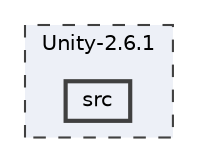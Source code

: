 digraph "Unity-2.6.1/src"
{
 // LATEX_PDF_SIZE
  bgcolor="transparent";
  edge [fontname=Helvetica,fontsize=10,labelfontname=Helvetica,labelfontsize=10];
  node [fontname=Helvetica,fontsize=10,shape=box,height=0.2,width=0.4];
  compound=true
  subgraph clusterdir_d5fd32d807c49e1adff1007384377ada {
    graph [ bgcolor="#edf0f7", pencolor="grey25", label="Unity-2.6.1", fontname=Helvetica,fontsize=10 style="filled,dashed", URL="dir_d5fd32d807c49e1adff1007384377ada.html",tooltip=""]
  dir_bd9a708968e51a5126c54d788dc3f758 [label="src", fillcolor="#edf0f7", color="grey25", style="filled,bold", URL="dir_bd9a708968e51a5126c54d788dc3f758.html",tooltip=""];
  }
}
